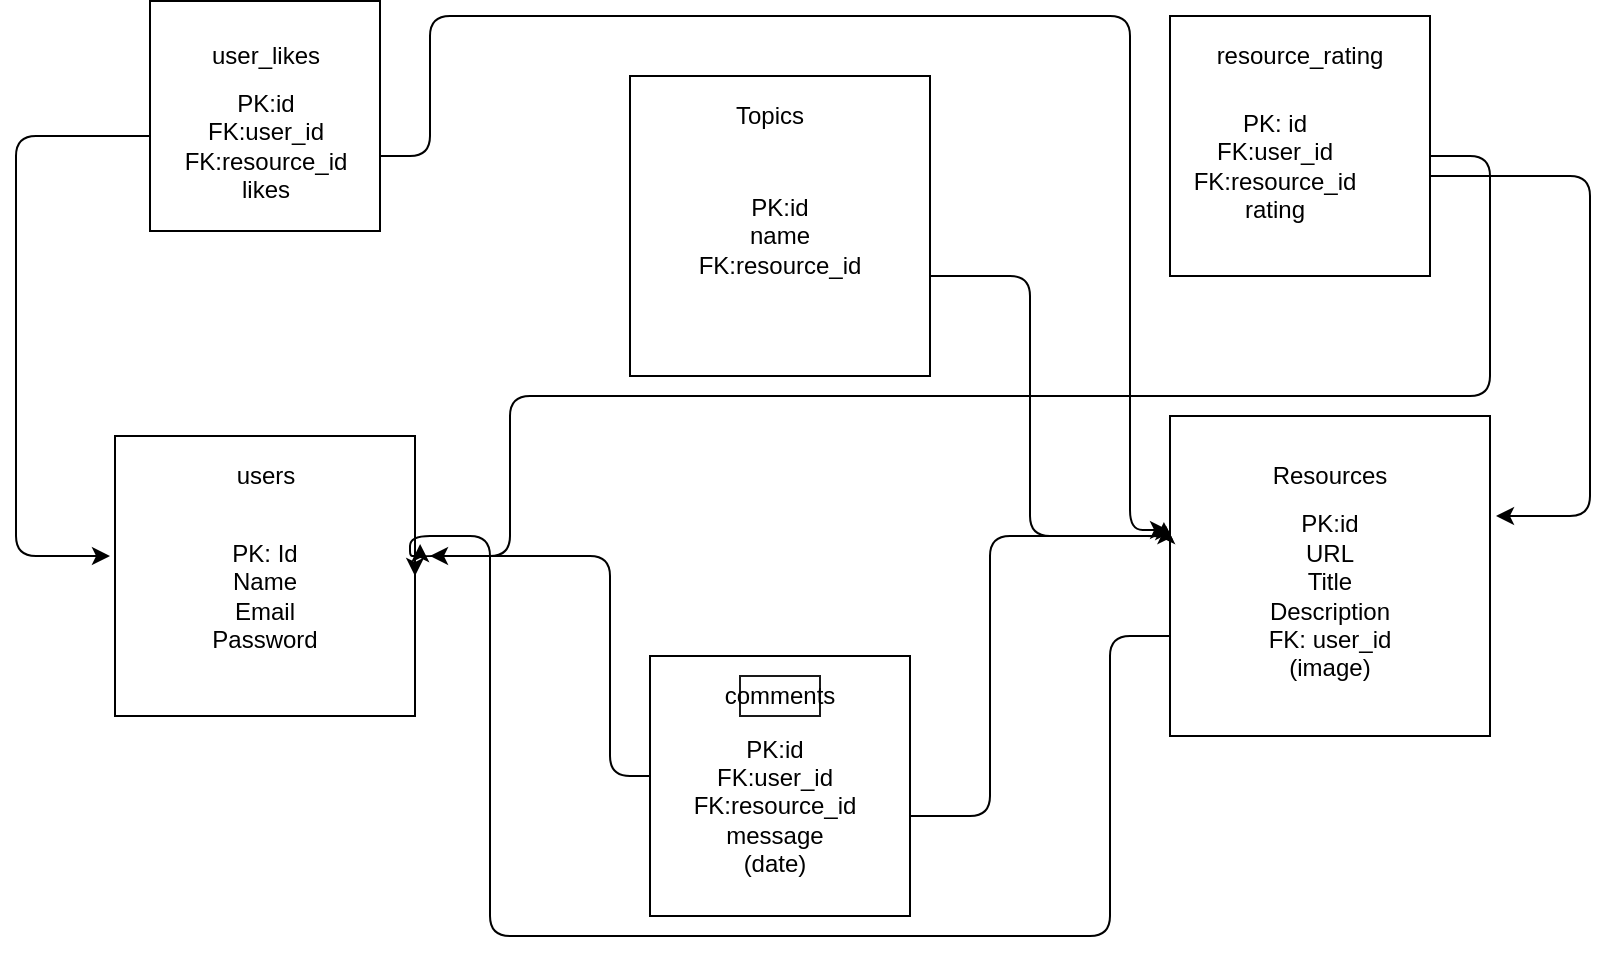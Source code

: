 <mxfile version="13.8.0" type="github" pages="7">
  <diagram id="JR1qceqh06YEiDW7x8n9" name="Page-1">
    <mxGraphModel dx="946" dy="516" grid="1" gridSize="10" guides="1" tooltips="1" connect="1" arrows="1" fold="1" page="1" pageScale="1" pageWidth="850" pageHeight="1100" math="0" shadow="0">
      <root>
        <mxCell id="0" />
        <mxCell id="1" parent="0" />
        <mxCell id="KH3zS7SDOqVateeY_0PH-1" value="" style="rounded=0;whiteSpace=wrap;html=1;" parent="1" vertex="1">
          <mxGeometry x="92.5" y="330" width="150" height="140" as="geometry" />
        </mxCell>
        <mxCell id="-YNICpo-KSGXaUj0v9SA-1" value="users" style="text;html=1;strokeColor=none;fillColor=none;align=center;verticalAlign=middle;whiteSpace=wrap;rounded=0;" parent="1" vertex="1">
          <mxGeometry x="147.5" y="340" width="40" height="20" as="geometry" />
        </mxCell>
        <mxCell id="-YNICpo-KSGXaUj0v9SA-2" value="PK: Id&lt;br&gt;Name&lt;br&gt;Email&lt;br&gt;Password" style="text;html=1;strokeColor=none;fillColor=none;align=center;verticalAlign=middle;whiteSpace=wrap;rounded=0;" parent="1" vertex="1">
          <mxGeometry x="110" y="370" width="115" height="80" as="geometry" />
        </mxCell>
        <mxCell id="-YNICpo-KSGXaUj0v9SA-3" value="" style="whiteSpace=wrap;html=1;aspect=fixed;" parent="1" vertex="1">
          <mxGeometry x="620" y="320" width="160" height="160" as="geometry" />
        </mxCell>
        <mxCell id="-YNICpo-KSGXaUj0v9SA-4" value="Resources" style="text;html=1;strokeColor=none;fillColor=none;align=center;verticalAlign=middle;whiteSpace=wrap;rounded=0;" parent="1" vertex="1">
          <mxGeometry x="680" y="340" width="40" height="20" as="geometry" />
        </mxCell>
        <mxCell id="-YNICpo-KSGXaUj0v9SA-5" value="PK:id&lt;br&gt;URL&lt;br&gt;Title&lt;br&gt;Description&lt;br&gt;FK: user_id&lt;br&gt;(image)" style="text;html=1;strokeColor=none;fillColor=none;align=center;verticalAlign=middle;whiteSpace=wrap;rounded=0;" parent="1" vertex="1">
          <mxGeometry x="640" y="370" width="120" height="80" as="geometry" />
        </mxCell>
        <mxCell id="-YNICpo-KSGXaUj0v9SA-6" value="" style="whiteSpace=wrap;html=1;aspect=fixed;" parent="1" vertex="1">
          <mxGeometry x="350" y="150" width="150" height="150" as="geometry" />
        </mxCell>
        <mxCell id="-YNICpo-KSGXaUj0v9SA-8" value="Topics" style="text;html=1;strokeColor=none;fillColor=none;align=center;verticalAlign=middle;whiteSpace=wrap;rounded=0;" parent="1" vertex="1">
          <mxGeometry x="400" y="160" width="40" height="20" as="geometry" />
        </mxCell>
        <mxCell id="-YNICpo-KSGXaUj0v9SA-9" value="PK:id&lt;br&gt;name&lt;br&gt;FK:resource_id" style="text;html=1;strokeColor=none;fillColor=none;align=center;verticalAlign=middle;whiteSpace=wrap;rounded=0;" parent="1" vertex="1">
          <mxGeometry x="360" y="190" width="130" height="80" as="geometry" />
        </mxCell>
        <mxCell id="-YNICpo-KSGXaUj0v9SA-10" value="" style="whiteSpace=wrap;html=1;aspect=fixed;" parent="1" vertex="1">
          <mxGeometry x="360" y="440" width="130" height="130" as="geometry" />
        </mxCell>
        <mxCell id="-YNICpo-KSGXaUj0v9SA-11" value="comments" style="text;html=1;strokeColor=#191919;fillColor=none;align=center;verticalAlign=middle;whiteSpace=wrap;rounded=0;" parent="1" vertex="1">
          <mxGeometry x="405" y="450" width="40" height="20" as="geometry" />
        </mxCell>
        <mxCell id="-YNICpo-KSGXaUj0v9SA-12" value="PK:id&lt;br&gt;FK:user_id&lt;br&gt;FK:resource_id&lt;br&gt;message&lt;br&gt;(date)" style="text;html=1;strokeColor=none;fillColor=none;align=center;verticalAlign=middle;whiteSpace=wrap;rounded=0;" parent="1" vertex="1">
          <mxGeometry x="365" y="480" width="115" height="70" as="geometry" />
        </mxCell>
        <mxCell id="-YNICpo-KSGXaUj0v9SA-13" value="" style="whiteSpace=wrap;html=1;aspect=fixed;" parent="1" vertex="1">
          <mxGeometry x="620" y="120" width="130" height="130" as="geometry" />
        </mxCell>
        <mxCell id="-YNICpo-KSGXaUj0v9SA-14" value="resource_rating" style="text;html=1;strokeColor=none;fillColor=none;align=center;verticalAlign=middle;whiteSpace=wrap;rounded=0;" parent="1" vertex="1">
          <mxGeometry x="665" y="130" width="40" height="20" as="geometry" />
        </mxCell>
        <mxCell id="-YNICpo-KSGXaUj0v9SA-15" value="PK: id&lt;br&gt;FK:user_id&lt;br&gt;FK:resource_id&lt;br&gt;rating" style="text;html=1;strokeColor=none;fillColor=none;align=center;verticalAlign=middle;whiteSpace=wrap;rounded=0;" parent="1" vertex="1">
          <mxGeometry x="640" y="160" width="65" height="70" as="geometry" />
        </mxCell>
        <mxCell id="-YNICpo-KSGXaUj0v9SA-16" value="" style="whiteSpace=wrap;html=1;aspect=fixed;" parent="1" vertex="1">
          <mxGeometry x="110" y="112.5" width="115" height="115" as="geometry" />
        </mxCell>
        <mxCell id="-YNICpo-KSGXaUj0v9SA-17" value="user_likes" style="text;html=1;strokeColor=none;fillColor=none;align=center;verticalAlign=middle;whiteSpace=wrap;rounded=0;" parent="1" vertex="1">
          <mxGeometry x="147.5" y="130" width="40" height="20" as="geometry" />
        </mxCell>
        <mxCell id="-YNICpo-KSGXaUj0v9SA-18" value="PK:id&lt;br&gt;FK:user_id&lt;br&gt;FK:resource_id&lt;br&gt;likes" style="text;html=1;strokeColor=none;fillColor=none;align=center;verticalAlign=middle;whiteSpace=wrap;rounded=0;" parent="1" vertex="1">
          <mxGeometry x="127.5" y="140" width="80" height="90" as="geometry" />
        </mxCell>
        <mxCell id="-YNICpo-KSGXaUj0v9SA-23" value="" style="edgeStyle=segmentEdgeStyle;endArrow=classic;html=1;" parent="1" edge="1">
          <mxGeometry width="50" height="50" relative="1" as="geometry">
            <mxPoint x="750" y="190" as="sourcePoint" />
            <mxPoint x="250" y="390" as="targetPoint" />
            <Array as="points">
              <mxPoint x="780" y="190" />
              <mxPoint x="780" y="310" />
              <mxPoint x="290" y="310" />
              <mxPoint x="290" y="390" />
            </Array>
          </mxGeometry>
        </mxCell>
        <mxCell id="-YNICpo-KSGXaUj0v9SA-24" value="" style="edgeStyle=segmentEdgeStyle;endArrow=classic;html=1;exitX=0;exitY=0.587;exitDx=0;exitDy=0;exitPerimeter=0;" parent="1" source="-YNICpo-KSGXaUj0v9SA-16" edge="1">
          <mxGeometry width="50" height="50" relative="1" as="geometry">
            <mxPoint x="92.5" y="160" as="sourcePoint" />
            <mxPoint x="90" y="390" as="targetPoint" />
            <Array as="points">
              <mxPoint x="43" y="180" />
              <mxPoint x="43" y="390" />
            </Array>
          </mxGeometry>
        </mxCell>
        <mxCell id="-YNICpo-KSGXaUj0v9SA-25" value="" style="edgeStyle=segmentEdgeStyle;endArrow=classic;html=1;entryX=-0.006;entryY=0.356;entryDx=0;entryDy=0;entryPerimeter=0;" parent="1" target="-YNICpo-KSGXaUj0v9SA-3" edge="1">
          <mxGeometry width="50" height="50" relative="1" as="geometry">
            <mxPoint x="225" y="190" as="sourcePoint" />
            <mxPoint x="600" y="380" as="targetPoint" />
            <Array as="points">
              <mxPoint x="250" y="190" />
              <mxPoint x="250" y="120" />
              <mxPoint x="600" y="120" />
              <mxPoint x="600" y="377" />
            </Array>
          </mxGeometry>
        </mxCell>
        <mxCell id="-YNICpo-KSGXaUj0v9SA-26" value="" style="edgeStyle=segmentEdgeStyle;endArrow=classic;html=1;entryX=-0.012;entryY=0.344;entryDx=0;entryDy=0;entryPerimeter=0;" parent="1" target="-YNICpo-KSGXaUj0v9SA-3" edge="1">
          <mxGeometry width="50" height="50" relative="1" as="geometry">
            <mxPoint x="500" y="250" as="sourcePoint" />
            <mxPoint x="620" y="380" as="targetPoint" />
            <Array as="points">
              <mxPoint x="550" y="250" />
              <mxPoint x="550" y="380" />
              <mxPoint x="618" y="380" />
            </Array>
          </mxGeometry>
        </mxCell>
        <mxCell id="-YNICpo-KSGXaUj0v9SA-27" value="" style="edgeStyle=segmentEdgeStyle;endArrow=classic;html=1;entryX=1.017;entryY=0.386;entryDx=0;entryDy=0;entryPerimeter=0;" parent="1" target="KH3zS7SDOqVateeY_0PH-1" edge="1">
          <mxGeometry width="50" height="50" relative="1" as="geometry">
            <mxPoint x="360" y="500" as="sourcePoint" />
            <mxPoint x="330" y="380" as="targetPoint" />
            <Array as="points">
              <mxPoint x="340" y="500" />
              <mxPoint x="340" y="390" />
              <mxPoint x="245" y="390" />
            </Array>
          </mxGeometry>
        </mxCell>
        <mxCell id="-YNICpo-KSGXaUj0v9SA-28" value="" style="edgeStyle=segmentEdgeStyle;endArrow=classic;html=1;entryX=-0.019;entryY=0.331;entryDx=0;entryDy=0;entryPerimeter=0;" parent="1" target="-YNICpo-KSGXaUj0v9SA-3" edge="1">
          <mxGeometry width="50" height="50" relative="1" as="geometry">
            <mxPoint x="490" y="520" as="sourcePoint" />
            <mxPoint x="540" y="370" as="targetPoint" />
            <Array as="points">
              <mxPoint x="530" y="520" />
              <mxPoint x="530" y="380" />
              <mxPoint x="617" y="380" />
            </Array>
          </mxGeometry>
        </mxCell>
        <mxCell id="-YNICpo-KSGXaUj0v9SA-29" value="" style="edgeStyle=segmentEdgeStyle;endArrow=classic;html=1;" parent="1" edge="1">
          <mxGeometry width="50" height="50" relative="1" as="geometry">
            <mxPoint x="750" y="200" as="sourcePoint" />
            <mxPoint x="783" y="370" as="targetPoint" />
            <Array as="points">
              <mxPoint x="830" y="200" />
              <mxPoint x="830" y="370" />
              <mxPoint x="783" y="370" />
            </Array>
          </mxGeometry>
        </mxCell>
        <mxCell id="-YNICpo-KSGXaUj0v9SA-30" value="" style="edgeStyle=segmentEdgeStyle;endArrow=classic;html=1;entryX=1;entryY=0.5;entryDx=0;entryDy=0;" parent="1" target="KH3zS7SDOqVateeY_0PH-1" edge="1">
          <mxGeometry width="50" height="50" relative="1" as="geometry">
            <mxPoint x="620" y="430" as="sourcePoint" />
            <mxPoint x="260" y="400" as="targetPoint" />
            <Array as="points">
              <mxPoint x="590" y="430" />
              <mxPoint x="590" y="580" />
              <mxPoint x="280" y="580" />
              <mxPoint x="280" y="380" />
              <mxPoint x="240" y="380" />
              <mxPoint x="240" y="390" />
              <mxPoint x="243" y="390" />
            </Array>
          </mxGeometry>
        </mxCell>
      </root>
    </mxGraphModel>
  </diagram>
  <diagram id="hBVJDFOY-qeQgtQ1QGNv" name="Page-2">
    <mxGraphModel grid="1" gridSize="10" guides="1" tooltips="1" connect="1" arrows="1" page="1" fold="1" pageScale="1" pageWidth="850" pageHeight="1100" math="0" shadow="0">
      <root>
        <mxCell id="C9SJj1jM08Fx_q-m3rtg-0" />
        <mxCell id="C9SJj1jM08Fx_q-m3rtg-1" parent="C9SJj1jM08Fx_q-m3rtg-0" />
        <mxCell id="1gMVEMydQPns6ABGn1zo-82" value="" style="edgeStyle=entityRelationEdgeStyle;fontSize=12;html=1;endArrow=ERmany;strokeColor=#000000;exitX=1;exitY=0.5;exitDx=0;exitDy=0;" parent="C9SJj1jM08Fx_q-m3rtg-1" source="1gMVEMydQPns6ABGn1zo-1" target="1gMVEMydQPns6ABGn1zo-28" edge="1">
          <mxGeometry width="100" height="100" relative="1" as="geometry">
            <mxPoint x="540" y="90" as="sourcePoint" />
            <mxPoint x="600" y="140" as="targetPoint" />
          </mxGeometry>
        </mxCell>
        <mxCell id="1gMVEMydQPns6ABGn1zo-86" value="" style="edgeStyle=entityRelationEdgeStyle;fontSize=12;html=1;endArrow=ERmany;strokeColor=#000000;exitX=1;exitY=0.5;exitDx=0;exitDy=0;entryX=0;entryY=0.5;entryDx=0;entryDy=0;" parent="C9SJj1jM08Fx_q-m3rtg-1" source="1gMVEMydQPns6ABGn1zo-1" target="1gMVEMydQPns6ABGn1zo-60" edge="1">
          <mxGeometry width="100" height="100" relative="1" as="geometry">
            <mxPoint x="600" y="390" as="sourcePoint" />
            <mxPoint x="700" y="290" as="targetPoint" />
          </mxGeometry>
        </mxCell>
        <mxCell id="i3zP8iTdsj1_elg7-Tq8-1" value="" style="edgeStyle=entityRelationEdgeStyle;fontSize=12;html=1;endArrow=ERmany;exitX=1;exitY=0.5;exitDx=0;exitDy=0;entryX=0;entryY=0.5;entryDx=0;entryDy=0;" edge="1" parent="C9SJj1jM08Fx_q-m3rtg-1" source="1gMVEMydQPns6ABGn1zo-38" target="1gMVEMydQPns6ABGn1zo-15">
          <mxGeometry width="100" height="100" relative="1" as="geometry">
            <mxPoint x="640" y="340" as="sourcePoint" />
            <mxPoint x="740" y="240" as="targetPoint" />
          </mxGeometry>
        </mxCell>
        <mxCell id="i3zP8iTdsj1_elg7-Tq8-2" value="" style="fontSize=12;html=1;endArrow=ERmany;exitX=1;exitY=0.5;exitDx=0;exitDy=0;entryX=0;entryY=0.5;entryDx=0;entryDy=0;edgeStyle=orthogonalEdgeStyle;curved=1;" edge="1" parent="C9SJj1jM08Fx_q-m3rtg-1" source="H2zAmh8nSwVJQy6dIh7B-1" target="1gMVEMydQPns6ABGn1zo-18">
          <mxGeometry width="100" height="100" relative="1" as="geometry">
            <mxPoint x="640" y="340" as="sourcePoint" />
            <mxPoint x="590" y="210" as="targetPoint" />
          </mxGeometry>
        </mxCell>
        <mxCell id="i3zP8iTdsj1_elg7-Tq8-3" value="" style="edgeStyle=orthogonalEdgeStyle;fontSize=12;html=1;endArrow=ERmany;exitX=1;exitY=0.5;exitDx=0;exitDy=0;entryX=0;entryY=0.5;entryDx=0;entryDy=0;" edge="1" parent="C9SJj1jM08Fx_q-m3rtg-1" source="1gMVEMydQPns6ABGn1zo-1" target="1gMVEMydQPns6ABGn1zo-74">
          <mxGeometry width="100" height="100" relative="1" as="geometry">
            <mxPoint x="640" y="340" as="sourcePoint" />
            <mxPoint x="740" y="240" as="targetPoint" />
            <Array as="points">
              <mxPoint x="530" y="215" />
              <mxPoint x="530" y="535" />
            </Array>
          </mxGeometry>
        </mxCell>
        <mxCell id="H2zAmh8nSwVJQy6dIh7B-0" value="users" style="shape=table;startSize=30;container=1;collapsible=1;childLayout=tableLayout;fixedRows=1;rowLines=0;fontStyle=1;align=center;resizeLast=1;" parent="C9SJj1jM08Fx_q-m3rtg-1" vertex="1">
          <mxGeometry x="40" y="75" width="180" height="150" as="geometry" />
        </mxCell>
        <mxCell id="H2zAmh8nSwVJQy6dIh7B-1" value="" style="shape=partialRectangle;collapsible=0;dropTarget=0;pointerEvents=0;fillColor=none;top=0;left=0;bottom=1;right=0;points=[[0,0.5],[1,0.5]];portConstraint=eastwest;" parent="H2zAmh8nSwVJQy6dIh7B-0" vertex="1">
          <mxGeometry y="30" width="180" height="20" as="geometry" />
        </mxCell>
        <mxCell id="H2zAmh8nSwVJQy6dIh7B-2" value="PK" style="shape=partialRectangle;connectable=0;fillColor=none;top=0;left=0;bottom=0;right=0;fontStyle=1;overflow=hidden;" parent="H2zAmh8nSwVJQy6dIh7B-1" vertex="1">
          <mxGeometry width="30" height="20" as="geometry" />
        </mxCell>
        <mxCell id="H2zAmh8nSwVJQy6dIh7B-3" value="id" style="shape=partialRectangle;connectable=0;fillColor=none;top=0;left=0;bottom=0;right=0;align=left;spacingLeft=6;fontStyle=5;overflow=hidden;" parent="H2zAmh8nSwVJQy6dIh7B-1" vertex="1">
          <mxGeometry x="30" width="150" height="20" as="geometry" />
        </mxCell>
        <mxCell id="H2zAmh8nSwVJQy6dIh7B-4" value="" style="shape=partialRectangle;collapsible=0;dropTarget=0;pointerEvents=0;fillColor=none;top=0;left=0;bottom=0;right=0;points=[[0,0.5],[1,0.5]];portConstraint=eastwest;" parent="H2zAmh8nSwVJQy6dIh7B-0" vertex="1">
          <mxGeometry y="50" width="180" height="30" as="geometry" />
        </mxCell>
        <mxCell id="H2zAmh8nSwVJQy6dIh7B-5" value="" style="shape=partialRectangle;connectable=0;fillColor=none;top=0;left=0;bottom=0;right=0;editable=1;overflow=hidden;" parent="H2zAmh8nSwVJQy6dIh7B-4" vertex="1">
          <mxGeometry width="30" height="30" as="geometry" />
        </mxCell>
        <mxCell id="H2zAmh8nSwVJQy6dIh7B-6" value="name" style="shape=partialRectangle;connectable=0;fillColor=none;top=0;left=0;bottom=0;right=0;align=left;spacingLeft=6;overflow=hidden;" parent="H2zAmh8nSwVJQy6dIh7B-4" vertex="1">
          <mxGeometry x="30" width="150" height="30" as="geometry" />
        </mxCell>
        <mxCell id="H2zAmh8nSwVJQy6dIh7B-7" value="" style="shape=partialRectangle;collapsible=0;dropTarget=0;pointerEvents=0;fillColor=none;top=0;left=0;bottom=0;right=0;points=[[0,0.5],[1,0.5]];portConstraint=eastwest;" parent="H2zAmh8nSwVJQy6dIh7B-0" vertex="1">
          <mxGeometry y="80" width="180" height="30" as="geometry" />
        </mxCell>
        <mxCell id="H2zAmh8nSwVJQy6dIh7B-8" value="" style="shape=partialRectangle;connectable=0;fillColor=none;top=0;left=0;bottom=0;right=0;editable=1;overflow=hidden;" parent="H2zAmh8nSwVJQy6dIh7B-7" vertex="1">
          <mxGeometry width="30" height="30" as="geometry" />
        </mxCell>
        <mxCell id="H2zAmh8nSwVJQy6dIh7B-9" value="email" style="shape=partialRectangle;connectable=0;fillColor=none;top=0;left=0;bottom=0;right=0;align=left;spacingLeft=6;overflow=hidden;" parent="H2zAmh8nSwVJQy6dIh7B-7" vertex="1">
          <mxGeometry x="30" width="150" height="30" as="geometry" />
        </mxCell>
        <mxCell id="H2zAmh8nSwVJQy6dIh7B-10" value="" style="shape=partialRectangle;collapsible=0;dropTarget=0;pointerEvents=0;fillColor=none;top=0;left=0;bottom=0;right=0;points=[[0,0.5],[1,0.5]];portConstraint=eastwest;" parent="H2zAmh8nSwVJQy6dIh7B-0" vertex="1">
          <mxGeometry y="110" width="180" height="30" as="geometry" />
        </mxCell>
        <mxCell id="H2zAmh8nSwVJQy6dIh7B-11" value="" style="shape=partialRectangle;connectable=0;fillColor=none;top=0;left=0;bottom=0;right=0;editable=1;overflow=hidden;" parent="H2zAmh8nSwVJQy6dIh7B-10" vertex="1">
          <mxGeometry width="30" height="30" as="geometry" />
        </mxCell>
        <mxCell id="H2zAmh8nSwVJQy6dIh7B-12" value="password" style="shape=partialRectangle;connectable=0;fillColor=none;top=0;left=0;bottom=0;right=0;align=left;spacingLeft=6;overflow=hidden;" parent="H2zAmh8nSwVJQy6dIh7B-10" vertex="1">
          <mxGeometry x="30" width="150" height="30" as="geometry" />
        </mxCell>
        <mxCell id="1gMVEMydQPns6ABGn1zo-37" value="categories" style="shape=table;startSize=30;container=1;collapsible=1;childLayout=tableLayout;fixedRows=1;rowLines=0;fontStyle=1;align=center;resizeLast=1;" parent="C9SJj1jM08Fx_q-m3rtg-1" vertex="1">
          <mxGeometry x="40" y="290" width="180" height="160" as="geometry" />
        </mxCell>
        <mxCell id="1gMVEMydQPns6ABGn1zo-38" value="" style="shape=partialRectangle;collapsible=0;dropTarget=0;pointerEvents=0;fillColor=none;top=0;left=0;bottom=1;right=0;points=[[0,0.5],[1,0.5]];portConstraint=eastwest;" parent="1gMVEMydQPns6ABGn1zo-37" vertex="1">
          <mxGeometry y="30" width="180" height="30" as="geometry" />
        </mxCell>
        <mxCell id="1gMVEMydQPns6ABGn1zo-39" value="PK" style="shape=partialRectangle;connectable=0;fillColor=none;top=0;left=0;bottom=0;right=0;fontStyle=1;overflow=hidden;" parent="1gMVEMydQPns6ABGn1zo-38" vertex="1">
          <mxGeometry width="30" height="30" as="geometry" />
        </mxCell>
        <mxCell id="1gMVEMydQPns6ABGn1zo-40" value="id" style="shape=partialRectangle;connectable=0;fillColor=none;top=0;left=0;bottom=0;right=0;align=left;spacingLeft=6;fontStyle=5;overflow=hidden;" parent="1gMVEMydQPns6ABGn1zo-38" vertex="1">
          <mxGeometry x="30" width="150" height="30" as="geometry" />
        </mxCell>
        <mxCell id="1gMVEMydQPns6ABGn1zo-41" value="" style="shape=partialRectangle;collapsible=0;dropTarget=0;pointerEvents=0;fillColor=none;top=0;left=0;bottom=0;right=0;points=[[0,0.5],[1,0.5]];portConstraint=eastwest;" parent="1gMVEMydQPns6ABGn1zo-37" vertex="1">
          <mxGeometry y="60" width="180" height="30" as="geometry" />
        </mxCell>
        <mxCell id="1gMVEMydQPns6ABGn1zo-42" value="" style="shape=partialRectangle;connectable=0;fillColor=none;top=0;left=0;bottom=0;right=0;editable=1;overflow=hidden;" parent="1gMVEMydQPns6ABGn1zo-41" vertex="1">
          <mxGeometry width="30" height="30" as="geometry" />
        </mxCell>
        <mxCell id="1gMVEMydQPns6ABGn1zo-43" value="name" style="shape=partialRectangle;connectable=0;fillColor=none;top=0;left=0;bottom=0;right=0;align=left;spacingLeft=6;overflow=hidden;" parent="1gMVEMydQPns6ABGn1zo-41" vertex="1">
          <mxGeometry x="30" width="150" height="30" as="geometry" />
        </mxCell>
        <mxCell id="1gMVEMydQPns6ABGn1zo-44" value="" style="shape=partialRectangle;collapsible=0;dropTarget=0;pointerEvents=0;fillColor=none;top=0;left=0;bottom=0;right=0;points=[[0,0.5],[1,0.5]];portConstraint=eastwest;" parent="1gMVEMydQPns6ABGn1zo-37" vertex="1">
          <mxGeometry y="90" width="180" height="30" as="geometry" />
        </mxCell>
        <mxCell id="1gMVEMydQPns6ABGn1zo-45" value="" style="shape=partialRectangle;connectable=0;fillColor=none;top=0;left=0;bottom=0;right=0;editable=1;overflow=hidden;" parent="1gMVEMydQPns6ABGn1zo-44" vertex="1">
          <mxGeometry width="30" height="30" as="geometry" />
        </mxCell>
        <mxCell id="1gMVEMydQPns6ABGn1zo-46" value="(identifier)" style="shape=partialRectangle;connectable=0;fillColor=none;top=0;left=0;bottom=0;right=0;align=left;spacingLeft=6;overflow=hidden;" parent="1gMVEMydQPns6ABGn1zo-44" vertex="1">
          <mxGeometry x="30" width="150" height="30" as="geometry" />
        </mxCell>
        <mxCell id="1gMVEMydQPns6ABGn1zo-47" value="" style="shape=partialRectangle;collapsible=0;dropTarget=0;pointerEvents=0;fillColor=none;top=0;left=0;bottom=0;right=0;points=[[0,0.5],[1,0.5]];portConstraint=eastwest;" parent="1gMVEMydQPns6ABGn1zo-37" vertex="1">
          <mxGeometry y="120" width="180" height="30" as="geometry" />
        </mxCell>
        <mxCell id="1gMVEMydQPns6ABGn1zo-48" value="" style="shape=partialRectangle;connectable=0;fillColor=none;top=0;left=0;bottom=0;right=0;editable=1;overflow=hidden;" parent="1gMVEMydQPns6ABGn1zo-47" vertex="1">
          <mxGeometry width="30" height="30" as="geometry" />
        </mxCell>
        <mxCell id="1gMVEMydQPns6ABGn1zo-49" value="" style="shape=partialRectangle;connectable=0;fillColor=none;top=0;left=0;bottom=0;right=0;align=left;spacingLeft=6;overflow=hidden;" parent="1gMVEMydQPns6ABGn1zo-47" vertex="1">
          <mxGeometry x="30" width="150" height="30" as="geometry" />
        </mxCell>
        <mxCell id="1gMVEMydQPns6ABGn1zo-21" value="comments" style="shape=table;startSize=30;container=1;collapsible=1;childLayout=tableLayout;fixedRows=1;rowLines=0;fontStyle=1;align=center;resizeLast=1;" parent="C9SJj1jM08Fx_q-m3rtg-1" vertex="1">
          <mxGeometry x="620" y="40" width="180" height="180" as="geometry" />
        </mxCell>
        <mxCell id="1gMVEMydQPns6ABGn1zo-22" value="" style="shape=partialRectangle;collapsible=0;dropTarget=0;pointerEvents=0;fillColor=none;top=0;left=0;bottom=1;right=0;points=[[0,0.5],[1,0.5]];portConstraint=eastwest;" parent="1gMVEMydQPns6ABGn1zo-21" vertex="1">
          <mxGeometry y="30" width="180" height="30" as="geometry" />
        </mxCell>
        <mxCell id="1gMVEMydQPns6ABGn1zo-23" value="PK" style="shape=partialRectangle;connectable=0;fillColor=none;top=0;left=0;bottom=0;right=0;fontStyle=1;overflow=hidden;" parent="1gMVEMydQPns6ABGn1zo-22" vertex="1">
          <mxGeometry width="30" height="30" as="geometry" />
        </mxCell>
        <mxCell id="1gMVEMydQPns6ABGn1zo-24" value="id" style="shape=partialRectangle;connectable=0;fillColor=none;top=0;left=0;bottom=0;right=0;align=left;spacingLeft=6;fontStyle=5;overflow=hidden;" parent="1gMVEMydQPns6ABGn1zo-22" vertex="1">
          <mxGeometry x="30" width="150" height="30" as="geometry" />
        </mxCell>
        <mxCell id="1gMVEMydQPns6ABGn1zo-28" value="" style="shape=partialRectangle;collapsible=0;dropTarget=0;pointerEvents=0;fillColor=none;top=0;left=0;bottom=0;right=0;points=[[0,0.5],[1,0.5]];portConstraint=eastwest;" parent="1gMVEMydQPns6ABGn1zo-21" vertex="1">
          <mxGeometry y="60" width="180" height="30" as="geometry" />
        </mxCell>
        <mxCell id="1gMVEMydQPns6ABGn1zo-29" value="FK" style="shape=partialRectangle;connectable=0;fillColor=none;top=0;left=0;bottom=0;right=0;editable=1;overflow=hidden;" parent="1gMVEMydQPns6ABGn1zo-28" vertex="1">
          <mxGeometry width="30" height="30" as="geometry" />
        </mxCell>
        <mxCell id="1gMVEMydQPns6ABGn1zo-30" value="resource_id" style="shape=partialRectangle;connectable=0;fillColor=none;top=0;left=0;bottom=0;right=0;align=left;spacingLeft=6;overflow=hidden;" parent="1gMVEMydQPns6ABGn1zo-28" vertex="1">
          <mxGeometry x="30" width="150" height="30" as="geometry" />
        </mxCell>
        <mxCell id="1gMVEMydQPns6ABGn1zo-31" value="" style="shape=partialRectangle;collapsible=0;dropTarget=0;pointerEvents=0;fillColor=none;top=0;left=0;bottom=0;right=0;points=[[0,0.5],[1,0.5]];portConstraint=eastwest;" parent="1gMVEMydQPns6ABGn1zo-21" vertex="1">
          <mxGeometry y="90" width="180" height="30" as="geometry" />
        </mxCell>
        <mxCell id="1gMVEMydQPns6ABGn1zo-32" value="" style="shape=partialRectangle;connectable=0;fillColor=none;top=0;left=0;bottom=0;right=0;editable=1;overflow=hidden;" parent="1gMVEMydQPns6ABGn1zo-31" vertex="1">
          <mxGeometry width="30" height="30" as="geometry" />
        </mxCell>
        <mxCell id="1gMVEMydQPns6ABGn1zo-33" value="message" style="shape=partialRectangle;connectable=0;fillColor=none;top=0;left=0;bottom=0;right=0;align=left;spacingLeft=6;overflow=hidden;" parent="1gMVEMydQPns6ABGn1zo-31" vertex="1">
          <mxGeometry x="30" width="150" height="30" as="geometry" />
        </mxCell>
        <mxCell id="1gMVEMydQPns6ABGn1zo-34" style="shape=partialRectangle;collapsible=0;dropTarget=0;pointerEvents=0;fillColor=none;top=0;left=0;bottom=0;right=0;points=[[0,0.5],[1,0.5]];portConstraint=eastwest;" parent="1gMVEMydQPns6ABGn1zo-21" vertex="1">
          <mxGeometry y="120" width="180" height="30" as="geometry" />
        </mxCell>
        <mxCell id="1gMVEMydQPns6ABGn1zo-35" style="shape=partialRectangle;connectable=0;fillColor=none;top=0;left=0;bottom=0;right=0;editable=1;overflow=hidden;" parent="1gMVEMydQPns6ABGn1zo-34" vertex="1">
          <mxGeometry width="30" height="30" as="geometry" />
        </mxCell>
        <mxCell id="1gMVEMydQPns6ABGn1zo-36" value="(date)" style="shape=partialRectangle;connectable=0;fillColor=none;top=0;left=0;bottom=0;right=0;align=left;spacingLeft=6;overflow=hidden;" parent="1gMVEMydQPns6ABGn1zo-34" vertex="1">
          <mxGeometry x="30" width="150" height="30" as="geometry" />
        </mxCell>
        <mxCell id="1gMVEMydQPns6ABGn1zo-25" value="" style="shape=partialRectangle;collapsible=0;dropTarget=0;pointerEvents=0;fillColor=none;top=0;left=0;bottom=0;right=0;points=[[0,0.5],[1,0.5]];portConstraint=eastwest;" parent="1gMVEMydQPns6ABGn1zo-21" vertex="1">
          <mxGeometry y="150" width="180" height="30" as="geometry" />
        </mxCell>
        <mxCell id="1gMVEMydQPns6ABGn1zo-26" value="" style="shape=partialRectangle;connectable=0;fillColor=none;top=0;left=0;bottom=0;right=0;editable=1;overflow=hidden;" parent="1gMVEMydQPns6ABGn1zo-25" vertex="1">
          <mxGeometry width="30" height="30" as="geometry" />
        </mxCell>
        <mxCell id="1gMVEMydQPns6ABGn1zo-27" value="" style="shape=partialRectangle;connectable=0;fillColor=none;top=0;left=0;bottom=0;right=0;align=left;spacingLeft=6;overflow=hidden;" parent="1gMVEMydQPns6ABGn1zo-25" vertex="1">
          <mxGeometry x="30" width="150" height="30" as="geometry" />
        </mxCell>
        <mxCell id="1gMVEMydQPns6ABGn1zo-67" value="user_likes" style="shape=table;startSize=30;container=1;collapsible=1;childLayout=tableLayout;fixedRows=1;rowLines=0;fontStyle=1;align=center;resizeLast=1;" parent="C9SJj1jM08Fx_q-m3rtg-1" vertex="1">
          <mxGeometry x="620" y="440" width="180" height="150" as="geometry" />
        </mxCell>
        <mxCell id="1gMVEMydQPns6ABGn1zo-68" value="" style="shape=partialRectangle;collapsible=0;dropTarget=0;pointerEvents=0;fillColor=none;top=0;left=0;bottom=1;right=0;points=[[0,0.5],[1,0.5]];portConstraint=eastwest;" parent="1gMVEMydQPns6ABGn1zo-67" vertex="1">
          <mxGeometry y="30" width="180" height="30" as="geometry" />
        </mxCell>
        <mxCell id="1gMVEMydQPns6ABGn1zo-69" value="PK" style="shape=partialRectangle;connectable=0;fillColor=none;top=0;left=0;bottom=0;right=0;fontStyle=1;overflow=hidden;" parent="1gMVEMydQPns6ABGn1zo-68" vertex="1">
          <mxGeometry width="30" height="30" as="geometry" />
        </mxCell>
        <mxCell id="1gMVEMydQPns6ABGn1zo-70" value="id" style="shape=partialRectangle;connectable=0;fillColor=none;top=0;left=0;bottom=0;right=0;align=left;spacingLeft=6;fontStyle=5;overflow=hidden;" parent="1gMVEMydQPns6ABGn1zo-68" vertex="1">
          <mxGeometry x="30" width="150" height="30" as="geometry" />
        </mxCell>
        <mxCell id="1gMVEMydQPns6ABGn1zo-71" value="" style="shape=partialRectangle;collapsible=0;dropTarget=0;pointerEvents=0;fillColor=none;top=0;left=0;bottom=0;right=0;points=[[0,0.5],[1,0.5]];portConstraint=eastwest;" parent="1gMVEMydQPns6ABGn1zo-67" vertex="1">
          <mxGeometry y="60" width="180" height="20" as="geometry" />
        </mxCell>
        <mxCell id="1gMVEMydQPns6ABGn1zo-72" value="" style="shape=partialRectangle;connectable=0;fillColor=none;top=0;left=0;bottom=0;right=0;editable=1;overflow=hidden;" parent="1gMVEMydQPns6ABGn1zo-71" vertex="1">
          <mxGeometry width="30" height="20" as="geometry" />
        </mxCell>
        <mxCell id="1gMVEMydQPns6ABGn1zo-73" value="" style="shape=partialRectangle;connectable=0;fillColor=none;top=0;left=0;bottom=0;right=0;align=left;spacingLeft=6;overflow=hidden;" parent="1gMVEMydQPns6ABGn1zo-71" vertex="1">
          <mxGeometry x="30" width="150" height="20" as="geometry" />
        </mxCell>
        <mxCell id="1gMVEMydQPns6ABGn1zo-74" value="" style="shape=partialRectangle;collapsible=0;dropTarget=0;pointerEvents=0;fillColor=none;top=0;left=0;bottom=0;right=0;points=[[0,0.5],[1,0.5]];portConstraint=eastwest;" parent="1gMVEMydQPns6ABGn1zo-67" vertex="1">
          <mxGeometry y="80" width="180" height="30" as="geometry" />
        </mxCell>
        <mxCell id="1gMVEMydQPns6ABGn1zo-75" value="FK" style="shape=partialRectangle;connectable=0;fillColor=none;top=0;left=0;bottom=0;right=0;editable=1;overflow=hidden;" parent="1gMVEMydQPns6ABGn1zo-74" vertex="1">
          <mxGeometry width="30" height="30" as="geometry" />
        </mxCell>
        <mxCell id="1gMVEMydQPns6ABGn1zo-76" value="resource_id" style="shape=partialRectangle;connectable=0;fillColor=none;top=0;left=0;bottom=0;right=0;align=left;spacingLeft=6;overflow=hidden;" parent="1gMVEMydQPns6ABGn1zo-74" vertex="1">
          <mxGeometry x="30" width="150" height="30" as="geometry" />
        </mxCell>
        <mxCell id="1gMVEMydQPns6ABGn1zo-77" value="" style="shape=partialRectangle;collapsible=0;dropTarget=0;pointerEvents=0;fillColor=none;top=0;left=0;bottom=0;right=0;points=[[0,0.5],[1,0.5]];portConstraint=eastwest;" parent="1gMVEMydQPns6ABGn1zo-67" vertex="1">
          <mxGeometry y="110" width="180" height="30" as="geometry" />
        </mxCell>
        <mxCell id="1gMVEMydQPns6ABGn1zo-78" value="" style="shape=partialRectangle;connectable=0;fillColor=none;top=0;left=0;bottom=0;right=0;editable=1;overflow=hidden;" parent="1gMVEMydQPns6ABGn1zo-77" vertex="1">
          <mxGeometry width="30" height="30" as="geometry" />
        </mxCell>
        <mxCell id="1gMVEMydQPns6ABGn1zo-79" value="" style="shape=partialRectangle;connectable=0;fillColor=none;top=0;left=0;bottom=0;right=0;align=left;spacingLeft=6;overflow=hidden;" parent="1gMVEMydQPns6ABGn1zo-77" vertex="1">
          <mxGeometry x="30" width="150" height="30" as="geometry" />
        </mxCell>
        <mxCell id="1gMVEMydQPns6ABGn1zo-50" value="resource_ratings" style="shape=table;startSize=30;container=1;collapsible=1;childLayout=tableLayout;fixedRows=1;rowLines=0;fontStyle=1;align=center;resizeLast=1;" parent="C9SJj1jM08Fx_q-m3rtg-1" vertex="1">
          <mxGeometry x="620" y="250" width="180" height="150" as="geometry" />
        </mxCell>
        <mxCell id="1gMVEMydQPns6ABGn1zo-51" value="" style="shape=partialRectangle;collapsible=0;dropTarget=0;pointerEvents=0;fillColor=none;top=0;left=0;bottom=1;right=0;points=[[0,0.5],[1,0.5]];portConstraint=eastwest;" parent="1gMVEMydQPns6ABGn1zo-50" vertex="1">
          <mxGeometry y="30" width="180" height="30" as="geometry" />
        </mxCell>
        <mxCell id="1gMVEMydQPns6ABGn1zo-52" value="PK" style="shape=partialRectangle;connectable=0;fillColor=none;top=0;left=0;bottom=0;right=0;fontStyle=1;overflow=hidden;" parent="1gMVEMydQPns6ABGn1zo-51" vertex="1">
          <mxGeometry width="30" height="30" as="geometry" />
        </mxCell>
        <mxCell id="1gMVEMydQPns6ABGn1zo-53" value="id" style="shape=partialRectangle;connectable=0;fillColor=none;top=0;left=0;bottom=0;right=0;align=left;spacingLeft=6;fontStyle=5;overflow=hidden;" parent="1gMVEMydQPns6ABGn1zo-51" vertex="1">
          <mxGeometry x="30" width="150" height="30" as="geometry" />
        </mxCell>
        <mxCell id="1gMVEMydQPns6ABGn1zo-54" value="" style="shape=partialRectangle;collapsible=0;dropTarget=0;pointerEvents=0;fillColor=none;top=0;left=0;bottom=0;right=0;points=[[0,0.5],[1,0.5]];portConstraint=eastwest;" parent="1gMVEMydQPns6ABGn1zo-50" vertex="1">
          <mxGeometry y="60" width="180" height="30" as="geometry" />
        </mxCell>
        <mxCell id="1gMVEMydQPns6ABGn1zo-55" value="" style="shape=partialRectangle;connectable=0;fillColor=none;top=0;left=0;bottom=0;right=0;editable=1;overflow=hidden;" parent="1gMVEMydQPns6ABGn1zo-54" vertex="1">
          <mxGeometry width="30" height="30" as="geometry" />
        </mxCell>
        <mxCell id="1gMVEMydQPns6ABGn1zo-56" value="rating" style="shape=partialRectangle;connectable=0;fillColor=none;top=0;left=0;bottom=0;right=0;align=left;spacingLeft=6;overflow=hidden;" parent="1gMVEMydQPns6ABGn1zo-54" vertex="1">
          <mxGeometry x="30" width="150" height="30" as="geometry" />
        </mxCell>
        <mxCell id="1gMVEMydQPns6ABGn1zo-60" value="" style="shape=partialRectangle;collapsible=0;dropTarget=0;pointerEvents=0;fillColor=none;top=0;left=0;bottom=0;right=0;points=[[0,0.5],[1,0.5]];portConstraint=eastwest;" parent="1gMVEMydQPns6ABGn1zo-50" vertex="1">
          <mxGeometry y="90" width="180" height="30" as="geometry" />
        </mxCell>
        <mxCell id="1gMVEMydQPns6ABGn1zo-61" value="FK" style="shape=partialRectangle;connectable=0;fillColor=none;top=0;left=0;bottom=0;right=0;editable=1;overflow=hidden;" parent="1gMVEMydQPns6ABGn1zo-60" vertex="1">
          <mxGeometry width="30" height="30" as="geometry" />
        </mxCell>
        <mxCell id="1gMVEMydQPns6ABGn1zo-62" value="resource_id" style="shape=partialRectangle;connectable=0;fillColor=none;top=0;left=0;bottom=0;right=0;align=left;spacingLeft=6;overflow=hidden;" parent="1gMVEMydQPns6ABGn1zo-60" vertex="1">
          <mxGeometry x="30" width="150" height="30" as="geometry" />
        </mxCell>
        <mxCell id="1gMVEMydQPns6ABGn1zo-57" value="" style="shape=partialRectangle;collapsible=0;dropTarget=0;pointerEvents=0;fillColor=none;top=0;left=0;bottom=0;right=0;points=[[0,0.5],[1,0.5]];portConstraint=eastwest;" parent="1gMVEMydQPns6ABGn1zo-50" vertex="1">
          <mxGeometry y="120" width="180" height="30" as="geometry" />
        </mxCell>
        <mxCell id="1gMVEMydQPns6ABGn1zo-58" value="" style="shape=partialRectangle;connectable=0;fillColor=none;top=0;left=0;bottom=0;right=0;editable=1;overflow=hidden;" parent="1gMVEMydQPns6ABGn1zo-57" vertex="1">
          <mxGeometry width="30" height="30" as="geometry" />
        </mxCell>
        <mxCell id="1gMVEMydQPns6ABGn1zo-59" value="" style="shape=partialRectangle;connectable=0;fillColor=none;top=0;left=0;bottom=0;right=0;align=left;spacingLeft=6;overflow=hidden;" parent="1gMVEMydQPns6ABGn1zo-57" vertex="1">
          <mxGeometry x="30" width="150" height="30" as="geometry" />
        </mxCell>
        <mxCell id="OlzpXCd-lUBe5518Ptx_-0" style="edgeStyle=orthogonalEdgeStyle;curved=1;rounded=0;orthogonalLoop=1;jettySize=auto;html=1;exitX=1;exitY=0.5;exitDx=0;exitDy=0;" edge="1" parent="1gMVEMydQPns6ABGn1zo-50" source="1gMVEMydQPns6ABGn1zo-60" target="1gMVEMydQPns6ABGn1zo-60">
          <mxGeometry relative="1" as="geometry" />
        </mxCell>
        <mxCell id="1gMVEMydQPns6ABGn1zo-0" value="resources" style="shape=table;startSize=30;container=1;collapsible=1;childLayout=tableLayout;fixedRows=1;rowLines=0;fontStyle=1;align=center;resizeLast=1;" parent="C9SJj1jM08Fx_q-m3rtg-1" vertex="1">
          <mxGeometry x="320" y="170" width="180" height="240" as="geometry">
            <mxRectangle x="580" y="70" width="90" height="30" as="alternateBounds" />
          </mxGeometry>
        </mxCell>
        <mxCell id="1gMVEMydQPns6ABGn1zo-1" value="" style="shape=partialRectangle;collapsible=0;dropTarget=0;pointerEvents=0;fillColor=none;top=0;left=0;bottom=1;right=0;points=[[0,0.5],[1,0.5]];portConstraint=eastwest;" parent="1gMVEMydQPns6ABGn1zo-0" vertex="1">
          <mxGeometry y="30" width="180" height="30" as="geometry" />
        </mxCell>
        <mxCell id="1gMVEMydQPns6ABGn1zo-2" value="PK" style="shape=partialRectangle;connectable=0;fillColor=none;top=0;left=0;bottom=0;right=0;fontStyle=1;overflow=hidden;" parent="1gMVEMydQPns6ABGn1zo-1" vertex="1">
          <mxGeometry width="30" height="30" as="geometry" />
        </mxCell>
        <mxCell id="1gMVEMydQPns6ABGn1zo-3" value="id" style="shape=partialRectangle;connectable=0;fillColor=none;top=0;left=0;bottom=0;right=0;align=left;spacingLeft=6;fontStyle=5;overflow=hidden;" parent="1gMVEMydQPns6ABGn1zo-1" vertex="1">
          <mxGeometry x="30" width="150" height="30" as="geometry" />
        </mxCell>
        <mxCell id="1gMVEMydQPns6ABGn1zo-4" value="" style="shape=partialRectangle;collapsible=0;dropTarget=0;pointerEvents=0;fillColor=none;top=0;left=0;bottom=0;right=0;points=[[0,0.5],[1,0.5]];portConstraint=eastwest;" parent="1gMVEMydQPns6ABGn1zo-0" vertex="1">
          <mxGeometry y="60" width="180" height="30" as="geometry" />
        </mxCell>
        <mxCell id="1gMVEMydQPns6ABGn1zo-5" value="" style="shape=partialRectangle;connectable=0;fillColor=none;top=0;left=0;bottom=0;right=0;editable=1;overflow=hidden;" parent="1gMVEMydQPns6ABGn1zo-4" vertex="1">
          <mxGeometry width="30" height="30" as="geometry" />
        </mxCell>
        <mxCell id="1gMVEMydQPns6ABGn1zo-6" value="url" style="shape=partialRectangle;connectable=0;fillColor=none;top=0;left=0;bottom=0;right=0;align=left;spacingLeft=6;overflow=hidden;" parent="1gMVEMydQPns6ABGn1zo-4" vertex="1">
          <mxGeometry x="30" width="150" height="30" as="geometry" />
        </mxCell>
        <mxCell id="1gMVEMydQPns6ABGn1zo-7" value="" style="shape=partialRectangle;collapsible=0;dropTarget=0;pointerEvents=0;fillColor=none;top=0;left=0;bottom=0;right=0;points=[[0,0.5],[1,0.5]];portConstraint=eastwest;" parent="1gMVEMydQPns6ABGn1zo-0" vertex="1">
          <mxGeometry y="90" width="180" height="30" as="geometry" />
        </mxCell>
        <mxCell id="1gMVEMydQPns6ABGn1zo-8" value="" style="shape=partialRectangle;connectable=0;fillColor=none;top=0;left=0;bottom=0;right=0;editable=1;overflow=hidden;" parent="1gMVEMydQPns6ABGn1zo-7" vertex="1">
          <mxGeometry width="30" height="30" as="geometry" />
        </mxCell>
        <mxCell id="1gMVEMydQPns6ABGn1zo-9" value="title" style="shape=partialRectangle;connectable=0;fillColor=none;top=0;left=0;bottom=0;right=0;align=left;spacingLeft=6;overflow=hidden;" parent="1gMVEMydQPns6ABGn1zo-7" vertex="1">
          <mxGeometry x="30" width="150" height="30" as="geometry" />
        </mxCell>
        <mxCell id="1gMVEMydQPns6ABGn1zo-10" value="" style="shape=partialRectangle;collapsible=0;dropTarget=0;pointerEvents=0;fillColor=none;top=0;left=0;bottom=0;right=0;points=[[0,0.5],[1,0.5]];portConstraint=eastwest;" parent="1gMVEMydQPns6ABGn1zo-0" vertex="1">
          <mxGeometry y="120" width="180" height="30" as="geometry" />
        </mxCell>
        <mxCell id="1gMVEMydQPns6ABGn1zo-11" value="" style="shape=partialRectangle;connectable=0;fillColor=none;top=0;left=0;bottom=0;right=0;editable=1;overflow=hidden;" parent="1gMVEMydQPns6ABGn1zo-10" vertex="1">
          <mxGeometry width="30" height="30" as="geometry" />
        </mxCell>
        <mxCell id="1gMVEMydQPns6ABGn1zo-12" value="description" style="shape=partialRectangle;connectable=0;fillColor=none;top=0;left=0;bottom=0;right=0;align=left;spacingLeft=6;overflow=hidden;" parent="1gMVEMydQPns6ABGn1zo-10" vertex="1">
          <mxGeometry x="30" width="150" height="30" as="geometry" />
        </mxCell>
        <mxCell id="1gMVEMydQPns6ABGn1zo-18" style="shape=partialRectangle;collapsible=0;dropTarget=0;pointerEvents=0;fillColor=none;top=0;left=0;bottom=0;right=0;points=[[0,0.5],[1,0.5]];portConstraint=eastwest;" parent="1gMVEMydQPns6ABGn1zo-0" vertex="1">
          <mxGeometry y="150" width="180" height="30" as="geometry" />
        </mxCell>
        <mxCell id="1gMVEMydQPns6ABGn1zo-19" value="FK" style="shape=partialRectangle;connectable=0;fillColor=none;top=0;left=0;bottom=0;right=0;editable=1;overflow=hidden;" parent="1gMVEMydQPns6ABGn1zo-18" vertex="1">
          <mxGeometry width="30" height="30" as="geometry" />
        </mxCell>
        <mxCell id="1gMVEMydQPns6ABGn1zo-20" value="user_id" style="shape=partialRectangle;connectable=0;fillColor=none;top=0;left=0;bottom=0;right=0;align=left;spacingLeft=6;overflow=hidden;" parent="1gMVEMydQPns6ABGn1zo-18" vertex="1">
          <mxGeometry x="30" width="150" height="30" as="geometry" />
        </mxCell>
        <mxCell id="1gMVEMydQPns6ABGn1zo-15" style="shape=partialRectangle;collapsible=0;dropTarget=0;pointerEvents=0;fillColor=none;top=0;left=0;bottom=0;right=0;points=[[0,0.5],[1,0.5]];portConstraint=eastwest;" parent="1gMVEMydQPns6ABGn1zo-0" vertex="1">
          <mxGeometry y="180" width="180" height="30" as="geometry" />
        </mxCell>
        <mxCell id="1gMVEMydQPns6ABGn1zo-16" value="FK" style="shape=partialRectangle;connectable=0;fillColor=none;top=0;left=0;bottom=0;right=0;editable=1;overflow=hidden;" parent="1gMVEMydQPns6ABGn1zo-15" vertex="1">
          <mxGeometry width="30" height="30" as="geometry" />
        </mxCell>
        <mxCell id="1gMVEMydQPns6ABGn1zo-17" value="category_id" style="shape=partialRectangle;connectable=0;fillColor=none;top=0;left=0;bottom=0;right=0;align=left;spacingLeft=6;overflow=hidden;" parent="1gMVEMydQPns6ABGn1zo-15" vertex="1">
          <mxGeometry x="30" width="150" height="30" as="geometry" />
        </mxCell>
      </root>
    </mxGraphModel>
  </diagram>
  <diagram id="dxH-p3Ss1svYc1dgVd-E" name="Page-3">
    <mxGraphModel dx="946" dy="516" grid="1" gridSize="10" guides="1" tooltips="1" connect="1" arrows="1" fold="1" page="1" pageScale="1" pageWidth="850" pageHeight="1100" math="0" shadow="0">
      <root>
        <mxCell id="qzVsT1Ds_D1_TqYGjR5C-0" />
        <mxCell id="qzVsT1Ds_D1_TqYGjR5C-1" parent="qzVsT1Ds_D1_TqYGjR5C-0" />
        <mxCell id="qzVsT1Ds_D1_TqYGjR5C-7" value="" style="whiteSpace=wrap;html=1;aspect=fixed;" vertex="1" parent="qzVsT1Ds_D1_TqYGjR5C-1">
          <mxGeometry x="185" y="30" width="480" height="480" as="geometry" />
        </mxCell>
        <mxCell id="qzVsT1Ds_D1_TqYGjR5C-5" value="" style="rounded=0;whiteSpace=wrap;html=1;" vertex="1" parent="qzVsT1Ds_D1_TqYGjR5C-1">
          <mxGeometry x="185" y="30" width="115" height="480" as="geometry" />
        </mxCell>
        <mxCell id="qzVsT1Ds_D1_TqYGjR5C-8" value="Resource-Wall&lt;br&gt;(home button/logo)" style="rounded=1;whiteSpace=wrap;html=1;" vertex="1" parent="qzVsT1Ds_D1_TqYGjR5C-1">
          <mxGeometry x="197.5" y="40" width="90" height="40" as="geometry" />
        </mxCell>
        <mxCell id="qzVsT1Ds_D1_TqYGjR5C-9" value="Log in" style="rounded=1;whiteSpace=wrap;html=1;" vertex="1" parent="qzVsT1Ds_D1_TqYGjR5C-1">
          <mxGeometry x="203.75" y="140" width="77.5" height="20" as="geometry" />
        </mxCell>
        <mxCell id="qzVsT1Ds_D1_TqYGjR5C-11" value="Register" style="rounded=1;whiteSpace=wrap;html=1;" vertex="1" parent="qzVsT1Ds_D1_TqYGjR5C-1">
          <mxGeometry x="203.75" y="170" width="77.5" height="20" as="geometry" />
        </mxCell>
        <mxCell id="qzVsT1Ds_D1_TqYGjR5C-12" value="Categories" style="shape=process;whiteSpace=wrap;html=1;backgroundOutline=1;" vertex="1" parent="qzVsT1Ds_D1_TqYGjR5C-1">
          <mxGeometry x="207.5" y="200" width="70" height="260" as="geometry" />
        </mxCell>
        <mxCell id="qzVsT1Ds_D1_TqYGjR5C-14" value="Search" style="rounded=1;whiteSpace=wrap;html=1;" vertex="1" parent="qzVsT1Ds_D1_TqYGjR5C-1">
          <mxGeometry x="203.75" y="90" width="77.5" height="20" as="geometry" />
        </mxCell>
        <mxCell id="qzVsT1Ds_D1_TqYGjR5C-18" value="" style="shape=process;whiteSpace=wrap;html=1;backgroundOutline=1;" vertex="1" parent="qzVsT1Ds_D1_TqYGjR5C-1">
          <mxGeometry x="310" y="80" width="340" height="130" as="geometry" />
        </mxCell>
        <mxCell id="qzVsT1Ds_D1_TqYGjR5C-19" value="" style="shape=process;whiteSpace=wrap;html=1;backgroundOutline=1;" vertex="1" parent="qzVsT1Ds_D1_TqYGjR5C-1">
          <mxGeometry x="310" y="220" width="340" height="130" as="geometry" />
        </mxCell>
        <mxCell id="qzVsT1Ds_D1_TqYGjR5C-20" value="" style="shape=process;whiteSpace=wrap;html=1;backgroundOutline=1;" vertex="1" parent="qzVsT1Ds_D1_TqYGjR5C-1">
          <mxGeometry x="310" y="360" width="340" height="130" as="geometry" />
        </mxCell>
        <mxCell id="qzVsT1Ds_D1_TqYGjR5C-21" value="Resources" style="text;html=1;strokeColor=none;fillColor=none;align=center;verticalAlign=middle;whiteSpace=wrap;rounded=0;" vertex="1" parent="qzVsT1Ds_D1_TqYGjR5C-1">
          <mxGeometry x="420" y="50" width="130" height="20" as="geometry" />
        </mxCell>
        <mxCell id="qzVsT1Ds_D1_TqYGjR5C-23" value="Likes" style="rounded=1;whiteSpace=wrap;html=1;" vertex="1" parent="qzVsT1Ds_D1_TqYGjR5C-1">
          <mxGeometry x="350" y="180" width="60" height="20" as="geometry" />
        </mxCell>
        <mxCell id="qzVsT1Ds_D1_TqYGjR5C-25" value="Likes" style="rounded=1;whiteSpace=wrap;html=1;" vertex="1" parent="qzVsT1Ds_D1_TqYGjR5C-1">
          <mxGeometry x="350" y="320" width="60" height="20" as="geometry" />
        </mxCell>
        <mxCell id="qzVsT1Ds_D1_TqYGjR5C-30" value="Likes" style="rounded=1;whiteSpace=wrap;html=1;" vertex="1" parent="qzVsT1Ds_D1_TqYGjR5C-1">
          <mxGeometry x="350" y="460" width="60" height="20" as="geometry" />
        </mxCell>
        <mxCell id="qzVsT1Ds_D1_TqYGjR5C-31" value="Resource Title" style="rounded=1;whiteSpace=wrap;html=1;" vertex="1" parent="qzVsT1Ds_D1_TqYGjR5C-1">
          <mxGeometry x="350" y="85" width="60" height="15" as="geometry" />
        </mxCell>
        <mxCell id="qzVsT1Ds_D1_TqYGjR5C-32" value="Resource Description" style="rounded=1;whiteSpace=wrap;html=1;" vertex="1" parent="qzVsT1Ds_D1_TqYGjR5C-1">
          <mxGeometry x="350" y="110" width="210" height="60" as="geometry" />
        </mxCell>
        <mxCell id="qzVsT1Ds_D1_TqYGjR5C-33" value="User" style="rounded=1;whiteSpace=wrap;html=1;" vertex="1" parent="qzVsT1Ds_D1_TqYGjR5C-1">
          <mxGeometry x="310" y="90" width="30" height="10" as="geometry" />
        </mxCell>
        <mxCell id="qzVsT1Ds_D1_TqYGjR5C-34" value="User" style="rounded=1;whiteSpace=wrap;html=1;" vertex="1" parent="qzVsT1Ds_D1_TqYGjR5C-1">
          <mxGeometry x="310" y="230" width="30" height="10" as="geometry" />
        </mxCell>
        <mxCell id="qzVsT1Ds_D1_TqYGjR5C-35" value="User" style="rounded=1;whiteSpace=wrap;html=1;" vertex="1" parent="qzVsT1Ds_D1_TqYGjR5C-1">
          <mxGeometry x="310" y="370" width="30" height="10" as="geometry" />
        </mxCell>
        <mxCell id="qzVsT1Ds_D1_TqYGjR5C-36" value="Resource Title" style="rounded=1;whiteSpace=wrap;html=1;" vertex="1" parent="qzVsT1Ds_D1_TqYGjR5C-1">
          <mxGeometry x="350" y="230" width="60" height="15" as="geometry" />
        </mxCell>
        <mxCell id="qzVsT1Ds_D1_TqYGjR5C-37" value="Resource Title" style="rounded=1;whiteSpace=wrap;html=1;" vertex="1" parent="qzVsT1Ds_D1_TqYGjR5C-1">
          <mxGeometry x="350" y="370" width="60" height="15" as="geometry" />
        </mxCell>
        <mxCell id="qzVsT1Ds_D1_TqYGjR5C-38" value="Resource Description" style="rounded=1;whiteSpace=wrap;html=1;" vertex="1" parent="qzVsT1Ds_D1_TqYGjR5C-1">
          <mxGeometry x="350" y="255" width="210" height="60" as="geometry" />
        </mxCell>
        <mxCell id="qzVsT1Ds_D1_TqYGjR5C-39" value="Resource Description" style="rounded=1;whiteSpace=wrap;html=1;" vertex="1" parent="qzVsT1Ds_D1_TqYGjR5C-1">
          <mxGeometry x="350" y="395" width="210" height="60" as="geometry" />
        </mxCell>
      </root>
    </mxGraphModel>
  </diagram>
  <diagram id="6PahFQbwBye281Gg1Mot" name="Page-4">
    <mxGraphModel dx="946" dy="516" grid="1" gridSize="10" guides="1" tooltips="1" connect="1" arrows="1" fold="1" page="1" pageScale="1" pageWidth="850" pageHeight="1100" math="0" shadow="0">
      <root>
        <mxCell id="DFRXaTUwEfxjDFpSLCJT-0" />
        <mxCell id="DFRXaTUwEfxjDFpSLCJT-1" parent="DFRXaTUwEfxjDFpSLCJT-0" />
        <mxCell id="j5CEL5Z3dZU1-8LjPBp5-0" value="" style="whiteSpace=wrap;html=1;aspect=fixed;" vertex="1" parent="DFRXaTUwEfxjDFpSLCJT-1">
          <mxGeometry x="185" y="30" width="480" height="480" as="geometry" />
        </mxCell>
        <mxCell id="j5CEL5Z3dZU1-8LjPBp5-1" value="" style="rounded=0;whiteSpace=wrap;html=1;" vertex="1" parent="DFRXaTUwEfxjDFpSLCJT-1">
          <mxGeometry x="185" y="30" width="115" height="480" as="geometry" />
        </mxCell>
        <mxCell id="j5CEL5Z3dZU1-8LjPBp5-2" value="Resource-Wall&lt;br&gt;(home button/logo)" style="rounded=1;whiteSpace=wrap;html=1;" vertex="1" parent="DFRXaTUwEfxjDFpSLCJT-1">
          <mxGeometry x="197.5" y="40" width="90" height="40" as="geometry" />
        </mxCell>
        <mxCell id="j5CEL5Z3dZU1-8LjPBp5-3" value="User_name" style="rounded=1;whiteSpace=wrap;html=1;" vertex="1" parent="DFRXaTUwEfxjDFpSLCJT-1">
          <mxGeometry x="203.75" y="140" width="77.5" height="20" as="geometry" />
        </mxCell>
        <mxCell id="j5CEL5Z3dZU1-8LjPBp5-4" value="Register" style="rounded=1;whiteSpace=wrap;html=1;" vertex="1" parent="DFRXaTUwEfxjDFpSLCJT-1">
          <mxGeometry x="203.75" y="170" width="77.5" height="20" as="geometry" />
        </mxCell>
        <mxCell id="j5CEL5Z3dZU1-8LjPBp5-5" value="Categories" style="shape=process;whiteSpace=wrap;html=1;backgroundOutline=1;" vertex="1" parent="DFRXaTUwEfxjDFpSLCJT-1">
          <mxGeometry x="207.5" y="200" width="70" height="260" as="geometry" />
        </mxCell>
        <mxCell id="j5CEL5Z3dZU1-8LjPBp5-6" value="Search" style="rounded=1;whiteSpace=wrap;html=1;" vertex="1" parent="DFRXaTUwEfxjDFpSLCJT-1">
          <mxGeometry x="203.75" y="90" width="77.5" height="20" as="geometry" />
        </mxCell>
        <mxCell id="j5CEL5Z3dZU1-8LjPBp5-7" value="" style="shape=process;whiteSpace=wrap;html=1;backgroundOutline=1;" vertex="1" parent="DFRXaTUwEfxjDFpSLCJT-1">
          <mxGeometry x="310" y="80" width="170" height="130" as="geometry" />
        </mxCell>
        <mxCell id="j5CEL5Z3dZU1-8LjPBp5-8" value="" style="shape=process;whiteSpace=wrap;html=1;backgroundOutline=1;" vertex="1" parent="DFRXaTUwEfxjDFpSLCJT-1">
          <mxGeometry x="310" y="220" width="170" height="130" as="geometry" />
        </mxCell>
        <mxCell id="j5CEL5Z3dZU1-8LjPBp5-9" value="" style="shape=process;whiteSpace=wrap;html=1;backgroundOutline=1;" vertex="1" parent="DFRXaTUwEfxjDFpSLCJT-1">
          <mxGeometry x="310" y="360" width="170" height="130" as="geometry" />
        </mxCell>
        <mxCell id="j5CEL5Z3dZU1-8LjPBp5-10" value="My Resources" style="text;html=1;strokeColor=none;fillColor=none;align=center;verticalAlign=middle;whiteSpace=wrap;rounded=0;" vertex="1" parent="DFRXaTUwEfxjDFpSLCJT-1">
          <mxGeometry x="320" y="50" width="130" height="20" as="geometry" />
        </mxCell>
        <mxCell id="j5CEL5Z3dZU1-8LjPBp5-11" value="Likes" style="rounded=1;whiteSpace=wrap;html=1;" vertex="1" parent="DFRXaTUwEfxjDFpSLCJT-1">
          <mxGeometry x="340" y="180" width="40" height="20" as="geometry" />
        </mxCell>
        <mxCell id="j5CEL5Z3dZU1-8LjPBp5-12" value="Likes" style="rounded=1;whiteSpace=wrap;html=1;" vertex="1" parent="DFRXaTUwEfxjDFpSLCJT-1">
          <mxGeometry x="340" y="320" width="40" height="20" as="geometry" />
        </mxCell>
        <mxCell id="j5CEL5Z3dZU1-8LjPBp5-13" value="Likes" style="rounded=1;whiteSpace=wrap;html=1;" vertex="1" parent="DFRXaTUwEfxjDFpSLCJT-1">
          <mxGeometry x="340" y="460" width="60" height="20" as="geometry" />
        </mxCell>
        <mxCell id="j5CEL5Z3dZU1-8LjPBp5-14" value="Resource Title" style="rounded=1;whiteSpace=wrap;html=1;" vertex="1" parent="DFRXaTUwEfxjDFpSLCJT-1">
          <mxGeometry x="350" y="90" width="50" height="15" as="geometry" />
        </mxCell>
        <mxCell id="j5CEL5Z3dZU1-8LjPBp5-15" value="Resource Description" style="rounded=1;whiteSpace=wrap;html=1;" vertex="1" parent="DFRXaTUwEfxjDFpSLCJT-1">
          <mxGeometry x="340" y="110" width="80" height="60" as="geometry" />
        </mxCell>
        <mxCell id="j5CEL5Z3dZU1-8LjPBp5-16" value="User" style="rounded=1;whiteSpace=wrap;html=1;" vertex="1" parent="DFRXaTUwEfxjDFpSLCJT-1">
          <mxGeometry x="310" y="90" width="30" height="10" as="geometry" />
        </mxCell>
        <mxCell id="j5CEL5Z3dZU1-8LjPBp5-17" value="User" style="rounded=1;whiteSpace=wrap;html=1;" vertex="1" parent="DFRXaTUwEfxjDFpSLCJT-1">
          <mxGeometry x="310" y="230" width="30" height="10" as="geometry" />
        </mxCell>
        <mxCell id="j5CEL5Z3dZU1-8LjPBp5-18" value="User" style="rounded=1;whiteSpace=wrap;html=1;" vertex="1" parent="DFRXaTUwEfxjDFpSLCJT-1">
          <mxGeometry x="310" y="370" width="30" height="10" as="geometry" />
        </mxCell>
        <mxCell id="j5CEL5Z3dZU1-8LjPBp5-19" value="Resource Title" style="rounded=1;whiteSpace=wrap;html=1;" vertex="1" parent="DFRXaTUwEfxjDFpSLCJT-1">
          <mxGeometry x="350" y="230" width="60" height="15" as="geometry" />
        </mxCell>
        <mxCell id="j5CEL5Z3dZU1-8LjPBp5-20" value="Resource Title" style="rounded=1;whiteSpace=wrap;html=1;" vertex="1" parent="DFRXaTUwEfxjDFpSLCJT-1">
          <mxGeometry x="345" y="370" width="60" height="15" as="geometry" />
        </mxCell>
        <mxCell id="j5CEL5Z3dZU1-8LjPBp5-21" value="Resource Description" style="rounded=1;whiteSpace=wrap;html=1;" vertex="1" parent="DFRXaTUwEfxjDFpSLCJT-1">
          <mxGeometry x="340" y="255" width="80" height="60" as="geometry" />
        </mxCell>
        <mxCell id="j5CEL5Z3dZU1-8LjPBp5-22" value="Resource Description" style="rounded=1;whiteSpace=wrap;html=1;" vertex="1" parent="DFRXaTUwEfxjDFpSLCJT-1">
          <mxGeometry x="340" y="395" width="70" height="60" as="geometry" />
        </mxCell>
        <mxCell id="j5CEL5Z3dZU1-8LjPBp5-24" value="My Likes" style="text;html=1;strokeColor=none;fillColor=none;align=center;verticalAlign=middle;whiteSpace=wrap;rounded=0;" vertex="1" parent="DFRXaTUwEfxjDFpSLCJT-1">
          <mxGeometry x="550" y="50" width="40" height="20" as="geometry" />
        </mxCell>
        <mxCell id="j5CEL5Z3dZU1-8LjPBp5-26" value="" style="shape=process;whiteSpace=wrap;html=1;backgroundOutline=1;" vertex="1" parent="DFRXaTUwEfxjDFpSLCJT-1">
          <mxGeometry x="485" y="80" width="170" height="130" as="geometry" />
        </mxCell>
        <mxCell id="j5CEL5Z3dZU1-8LjPBp5-27" value="Likes" style="rounded=1;whiteSpace=wrap;html=1;" vertex="1" parent="DFRXaTUwEfxjDFpSLCJT-1">
          <mxGeometry x="515" y="180" width="40" height="20" as="geometry" />
        </mxCell>
        <mxCell id="j5CEL5Z3dZU1-8LjPBp5-28" value="Resource Title" style="rounded=1;whiteSpace=wrap;html=1;" vertex="1" parent="DFRXaTUwEfxjDFpSLCJT-1">
          <mxGeometry x="525" y="90" width="50" height="15" as="geometry" />
        </mxCell>
        <mxCell id="j5CEL5Z3dZU1-8LjPBp5-29" value="Resource Description" style="rounded=1;whiteSpace=wrap;html=1;" vertex="1" parent="DFRXaTUwEfxjDFpSLCJT-1">
          <mxGeometry x="515" y="110" width="80" height="60" as="geometry" />
        </mxCell>
        <mxCell id="j5CEL5Z3dZU1-8LjPBp5-30" value="User" style="rounded=1;whiteSpace=wrap;html=1;" vertex="1" parent="DFRXaTUwEfxjDFpSLCJT-1">
          <mxGeometry x="485" y="90" width="30" height="10" as="geometry" />
        </mxCell>
        <mxCell id="j5CEL5Z3dZU1-8LjPBp5-31" value="" style="shape=process;whiteSpace=wrap;html=1;backgroundOutline=1;" vertex="1" parent="DFRXaTUwEfxjDFpSLCJT-1">
          <mxGeometry x="485" y="220" width="170" height="130" as="geometry" />
        </mxCell>
        <mxCell id="j5CEL5Z3dZU1-8LjPBp5-32" value="Likes" style="rounded=1;whiteSpace=wrap;html=1;" vertex="1" parent="DFRXaTUwEfxjDFpSLCJT-1">
          <mxGeometry x="515" y="320" width="40" height="20" as="geometry" />
        </mxCell>
        <mxCell id="j5CEL5Z3dZU1-8LjPBp5-33" value="Resource Title" style="rounded=1;whiteSpace=wrap;html=1;" vertex="1" parent="DFRXaTUwEfxjDFpSLCJT-1">
          <mxGeometry x="525" y="230" width="50" height="15" as="geometry" />
        </mxCell>
        <mxCell id="j5CEL5Z3dZU1-8LjPBp5-34" value="Resource Description" style="rounded=1;whiteSpace=wrap;html=1;" vertex="1" parent="DFRXaTUwEfxjDFpSLCJT-1">
          <mxGeometry x="515" y="250" width="80" height="60" as="geometry" />
        </mxCell>
        <mxCell id="j5CEL5Z3dZU1-8LjPBp5-35" value="User" style="rounded=1;whiteSpace=wrap;html=1;" vertex="1" parent="DFRXaTUwEfxjDFpSLCJT-1">
          <mxGeometry x="485" y="230" width="30" height="10" as="geometry" />
        </mxCell>
        <mxCell id="j5CEL5Z3dZU1-8LjPBp5-36" value="" style="shape=process;whiteSpace=wrap;html=1;backgroundOutline=1;" vertex="1" parent="DFRXaTUwEfxjDFpSLCJT-1">
          <mxGeometry x="485" y="360" width="170" height="130" as="geometry" />
        </mxCell>
        <mxCell id="j5CEL5Z3dZU1-8LjPBp5-37" value="Likes" style="rounded=1;whiteSpace=wrap;html=1;" vertex="1" parent="DFRXaTUwEfxjDFpSLCJT-1">
          <mxGeometry x="515" y="460" width="40" height="20" as="geometry" />
        </mxCell>
        <mxCell id="j5CEL5Z3dZU1-8LjPBp5-38" value="Resource Title" style="rounded=1;whiteSpace=wrap;html=1;" vertex="1" parent="DFRXaTUwEfxjDFpSLCJT-1">
          <mxGeometry x="525" y="370" width="50" height="15" as="geometry" />
        </mxCell>
        <mxCell id="j5CEL5Z3dZU1-8LjPBp5-39" value="Resource Description" style="rounded=1;whiteSpace=wrap;html=1;" vertex="1" parent="DFRXaTUwEfxjDFpSLCJT-1">
          <mxGeometry x="515" y="390" width="80" height="60" as="geometry" />
        </mxCell>
        <mxCell id="j5CEL5Z3dZU1-8LjPBp5-40" value="User" style="rounded=1;whiteSpace=wrap;html=1;" vertex="1" parent="DFRXaTUwEfxjDFpSLCJT-1">
          <mxGeometry x="485" y="370" width="30" height="10" as="geometry" />
        </mxCell>
      </root>
    </mxGraphModel>
  </diagram>
  <diagram id="jHTEaE7O44gjscFt3JB3" name="Page-5">
    <mxGraphModel dx="946" dy="516" grid="1" gridSize="10" guides="1" tooltips="1" connect="1" arrows="1" fold="1" page="1" pageScale="1" pageWidth="850" pageHeight="1100" math="0" shadow="0">
      <root>
        <mxCell id="QEtvVnK3gvnwqW3Cxbp9-0" />
        <mxCell id="QEtvVnK3gvnwqW3Cxbp9-1" parent="QEtvVnK3gvnwqW3Cxbp9-0" />
        <mxCell id="2cFNAbSQ-iUGiWvmjnnb-0" value="" style="whiteSpace=wrap;html=1;aspect=fixed;" vertex="1" parent="QEtvVnK3gvnwqW3Cxbp9-1">
          <mxGeometry x="185" y="30" width="480" height="480" as="geometry" />
        </mxCell>
        <mxCell id="2cFNAbSQ-iUGiWvmjnnb-1" value="" style="rounded=0;whiteSpace=wrap;html=1;" vertex="1" parent="QEtvVnK3gvnwqW3Cxbp9-1">
          <mxGeometry x="185" y="30" width="115" height="480" as="geometry" />
        </mxCell>
        <mxCell id="2cFNAbSQ-iUGiWvmjnnb-2" value="Resource-Wall&lt;br&gt;(home button/logo)" style="rounded=1;whiteSpace=wrap;html=1;" vertex="1" parent="QEtvVnK3gvnwqW3Cxbp9-1">
          <mxGeometry x="197.5" y="40" width="90" height="40" as="geometry" />
        </mxCell>
        <mxCell id="2cFNAbSQ-iUGiWvmjnnb-3" value="Log in" style="rounded=1;whiteSpace=wrap;html=1;" vertex="1" parent="QEtvVnK3gvnwqW3Cxbp9-1">
          <mxGeometry x="203.75" y="140" width="77.5" height="20" as="geometry" />
        </mxCell>
        <mxCell id="2cFNAbSQ-iUGiWvmjnnb-4" value="Register" style="rounded=1;whiteSpace=wrap;html=1;" vertex="1" parent="QEtvVnK3gvnwqW3Cxbp9-1">
          <mxGeometry x="203.75" y="170" width="77.5" height="20" as="geometry" />
        </mxCell>
        <mxCell id="2cFNAbSQ-iUGiWvmjnnb-5" value="Categories" style="shape=process;whiteSpace=wrap;html=1;backgroundOutline=1;" vertex="1" parent="QEtvVnK3gvnwqW3Cxbp9-1">
          <mxGeometry x="207.5" y="200" width="70" height="260" as="geometry" />
        </mxCell>
        <mxCell id="2cFNAbSQ-iUGiWvmjnnb-6" value="Search" style="rounded=1;whiteSpace=wrap;html=1;" vertex="1" parent="QEtvVnK3gvnwqW3Cxbp9-1">
          <mxGeometry x="203.75" y="90" width="77.5" height="20" as="geometry" />
        </mxCell>
        <mxCell id="2cFNAbSQ-iUGiWvmjnnb-7" value="" style="shape=process;whiteSpace=wrap;html=1;backgroundOutline=1;" vertex="1" parent="QEtvVnK3gvnwqW3Cxbp9-1">
          <mxGeometry x="310" y="80" width="340" height="390" as="geometry" />
        </mxCell>
        <mxCell id="2cFNAbSQ-iUGiWvmjnnb-11" value="Likes" style="rounded=1;whiteSpace=wrap;html=1;" vertex="1" parent="QEtvVnK3gvnwqW3Cxbp9-1">
          <mxGeometry x="350" y="440" width="60" height="20" as="geometry" />
        </mxCell>
        <mxCell id="2cFNAbSQ-iUGiWvmjnnb-14" value="Resource Title" style="rounded=1;whiteSpace=wrap;html=1;" vertex="1" parent="QEtvVnK3gvnwqW3Cxbp9-1">
          <mxGeometry x="380" y="52.5" width="200" height="15" as="geometry" />
        </mxCell>
        <mxCell id="2cFNAbSQ-iUGiWvmjnnb-15" value="Resource Description" style="rounded=1;whiteSpace=wrap;html=1;" vertex="1" parent="QEtvVnK3gvnwqW3Cxbp9-1">
          <mxGeometry x="375" y="120" width="210" height="120" as="geometry" />
        </mxCell>
        <mxCell id="2cFNAbSQ-iUGiWvmjnnb-16" value="User" style="rounded=1;whiteSpace=wrap;html=1;" vertex="1" parent="QEtvVnK3gvnwqW3Cxbp9-1">
          <mxGeometry x="310" y="90" width="30" height="10" as="geometry" />
        </mxCell>
        <mxCell id="2cFNAbSQ-iUGiWvmjnnb-24" value="Rating" style="rounded=1;whiteSpace=wrap;html=1;" vertex="1" parent="QEtvVnK3gvnwqW3Cxbp9-1">
          <mxGeometry x="520" y="440" width="90" height="20" as="geometry" />
        </mxCell>
        <mxCell id="2cFNAbSQ-iUGiWvmjnnb-25" value="Comments" style="shape=process;whiteSpace=wrap;html=1;backgroundOutline=1;" vertex="1" parent="QEtvVnK3gvnwqW3Cxbp9-1">
          <mxGeometry x="370" y="260" width="220" height="150" as="geometry" />
        </mxCell>
      </root>
    </mxGraphModel>
  </diagram>
  <diagram id="gOywuhDOMiCcOnJWjMtF" name="Page-6">
    <mxGraphModel dx="946" dy="516" grid="1" gridSize="10" guides="1" tooltips="1" connect="1" arrows="1" fold="1" page="1" pageScale="1" pageWidth="850" pageHeight="1100" math="0" shadow="0">
      <root>
        <mxCell id="sne2HOUXhzgy4Lpq1KNM-0" />
        <mxCell id="sne2HOUXhzgy4Lpq1KNM-1" parent="sne2HOUXhzgy4Lpq1KNM-0" />
        <mxCell id="sne2HOUXhzgy4Lpq1KNM-2" value="" style="whiteSpace=wrap;html=1;aspect=fixed;" vertex="1" parent="sne2HOUXhzgy4Lpq1KNM-1">
          <mxGeometry x="185" y="30" width="480" height="480" as="geometry" />
        </mxCell>
        <mxCell id="sne2HOUXhzgy4Lpq1KNM-3" value="" style="rounded=0;whiteSpace=wrap;html=1;" vertex="1" parent="sne2HOUXhzgy4Lpq1KNM-1">
          <mxGeometry x="185" y="30" width="115" height="480" as="geometry" />
        </mxCell>
        <mxCell id="sne2HOUXhzgy4Lpq1KNM-4" value="Resource-Wall&lt;br&gt;(home button/logo)" style="rounded=1;whiteSpace=wrap;html=1;" vertex="1" parent="sne2HOUXhzgy4Lpq1KNM-1">
          <mxGeometry x="197.5" y="40" width="90" height="40" as="geometry" />
        </mxCell>
        <mxCell id="sne2HOUXhzgy4Lpq1KNM-5" value="User Name" style="rounded=1;whiteSpace=wrap;html=1;" vertex="1" parent="sne2HOUXhzgy4Lpq1KNM-1">
          <mxGeometry x="203.75" y="140" width="77.5" height="20" as="geometry" />
        </mxCell>
        <mxCell id="sne2HOUXhzgy4Lpq1KNM-6" value="Log Out" style="rounded=1;whiteSpace=wrap;html=1;" vertex="1" parent="sne2HOUXhzgy4Lpq1KNM-1">
          <mxGeometry x="203.75" y="170" width="77.5" height="20" as="geometry" />
        </mxCell>
        <mxCell id="sne2HOUXhzgy4Lpq1KNM-7" value="Categories" style="shape=process;whiteSpace=wrap;html=1;backgroundOutline=1;" vertex="1" parent="sne2HOUXhzgy4Lpq1KNM-1">
          <mxGeometry x="207.5" y="200" width="70" height="260" as="geometry" />
        </mxCell>
        <mxCell id="sne2HOUXhzgy4Lpq1KNM-8" value="Search" style="rounded=1;whiteSpace=wrap;html=1;" vertex="1" parent="sne2HOUXhzgy4Lpq1KNM-1">
          <mxGeometry x="203.75" y="90" width="77.5" height="20" as="geometry" />
        </mxCell>
        <mxCell id="sne2HOUXhzgy4Lpq1KNM-9" value="" style="shape=process;whiteSpace=wrap;html=1;backgroundOutline=1;" vertex="1" parent="sne2HOUXhzgy4Lpq1KNM-1">
          <mxGeometry x="310" y="80" width="340" height="390" as="geometry" />
        </mxCell>
        <mxCell id="sne2HOUXhzgy4Lpq1KNM-10" value="Likes" style="rounded=1;whiteSpace=wrap;html=1;" vertex="1" parent="sne2HOUXhzgy4Lpq1KNM-1">
          <mxGeometry x="350" y="440" width="60" height="20" as="geometry" />
        </mxCell>
        <mxCell id="sne2HOUXhzgy4Lpq1KNM-11" value="Resource Title" style="rounded=1;whiteSpace=wrap;html=1;" vertex="1" parent="sne2HOUXhzgy4Lpq1KNM-1">
          <mxGeometry x="380" y="52.5" width="200" height="15" as="geometry" />
        </mxCell>
        <mxCell id="sne2HOUXhzgy4Lpq1KNM-12" value="Resource Description" style="rounded=1;whiteSpace=wrap;html=1;" vertex="1" parent="sne2HOUXhzgy4Lpq1KNM-1">
          <mxGeometry x="375" y="120" width="210" height="120" as="geometry" />
        </mxCell>
        <mxCell id="sne2HOUXhzgy4Lpq1KNM-13" value="User" style="rounded=1;whiteSpace=wrap;html=1;" vertex="1" parent="sne2HOUXhzgy4Lpq1KNM-1">
          <mxGeometry x="310" y="90" width="30" height="10" as="geometry" />
        </mxCell>
        <mxCell id="sne2HOUXhzgy4Lpq1KNM-14" value="Rating" style="rounded=1;whiteSpace=wrap;html=1;" vertex="1" parent="sne2HOUXhzgy4Lpq1KNM-1">
          <mxGeometry x="520" y="440" width="90" height="20" as="geometry" />
        </mxCell>
        <mxCell id="sne2HOUXhzgy4Lpq1KNM-15" value="Comments" style="shape=process;whiteSpace=wrap;html=1;backgroundOutline=1;" vertex="1" parent="sne2HOUXhzgy4Lpq1KNM-1">
          <mxGeometry x="370" y="260" width="220" height="150" as="geometry" />
        </mxCell>
      </root>
    </mxGraphModel>
  </diagram>
  <diagram id="KD_E9Ttx0GDqkIeg5Mbm" name="Page-7">
    <mxGraphModel dx="946" dy="516" grid="1" gridSize="10" guides="1" tooltips="1" connect="1" arrows="1" fold="1" page="1" pageScale="1" pageWidth="850" pageHeight="1100" math="0" shadow="0">
      <root>
        <mxCell id="FHg_J5IxzAnifSJn8_Zj-0" />
        <mxCell id="FHg_J5IxzAnifSJn8_Zj-1" parent="FHg_J5IxzAnifSJn8_Zj-0" />
        <mxCell id="FHg_J5IxzAnifSJn8_Zj-2" value="" style="whiteSpace=wrap;html=1;aspect=fixed;" vertex="1" parent="FHg_J5IxzAnifSJn8_Zj-1">
          <mxGeometry x="185" y="30" width="480" height="480" as="geometry" />
        </mxCell>
        <mxCell id="FHg_J5IxzAnifSJn8_Zj-3" value="" style="rounded=0;whiteSpace=wrap;html=1;" vertex="1" parent="FHg_J5IxzAnifSJn8_Zj-1">
          <mxGeometry x="185" y="30" width="115" height="480" as="geometry" />
        </mxCell>
        <mxCell id="FHg_J5IxzAnifSJn8_Zj-4" value="Resource-Wall&lt;br&gt;(home button/logo)" style="rounded=1;whiteSpace=wrap;html=1;" vertex="1" parent="FHg_J5IxzAnifSJn8_Zj-1">
          <mxGeometry x="197.5" y="40" width="90" height="40" as="geometry" />
        </mxCell>
        <mxCell id="FHg_J5IxzAnifSJn8_Zj-5" value="User Name" style="rounded=1;whiteSpace=wrap;html=1;" vertex="1" parent="FHg_J5IxzAnifSJn8_Zj-1">
          <mxGeometry x="203.75" y="140" width="77.5" height="20" as="geometry" />
        </mxCell>
        <mxCell id="FHg_J5IxzAnifSJn8_Zj-6" value="Log Out" style="rounded=1;whiteSpace=wrap;html=1;" vertex="1" parent="FHg_J5IxzAnifSJn8_Zj-1">
          <mxGeometry x="203.75" y="170" width="77.5" height="20" as="geometry" />
        </mxCell>
        <mxCell id="FHg_J5IxzAnifSJn8_Zj-7" value="Categories" style="shape=process;whiteSpace=wrap;html=1;backgroundOutline=1;" vertex="1" parent="FHg_J5IxzAnifSJn8_Zj-1">
          <mxGeometry x="207.5" y="200" width="70" height="260" as="geometry" />
        </mxCell>
        <mxCell id="FHg_J5IxzAnifSJn8_Zj-8" value="Search" style="rounded=1;whiteSpace=wrap;html=1;" vertex="1" parent="FHg_J5IxzAnifSJn8_Zj-1">
          <mxGeometry x="203.75" y="90" width="77.5" height="20" as="geometry" />
        </mxCell>
        <mxCell id="FHg_J5IxzAnifSJn8_Zj-9" value="" style="shape=process;whiteSpace=wrap;html=1;backgroundOutline=1;" vertex="1" parent="FHg_J5IxzAnifSJn8_Zj-1">
          <mxGeometry x="310" y="150" width="340" height="270" as="geometry" />
        </mxCell>
        <mxCell id="FHg_J5IxzAnifSJn8_Zj-11" value="Add New Resource" style="rounded=1;whiteSpace=wrap;html=1;" vertex="1" parent="FHg_J5IxzAnifSJn8_Zj-1">
          <mxGeometry x="375" y="80" width="210" height="25" as="geometry" />
        </mxCell>
        <mxCell id="FHg_J5IxzAnifSJn8_Zj-16" value="Add Title" style="rounded=1;whiteSpace=wrap;html=1;" vertex="1" parent="FHg_J5IxzAnifSJn8_Zj-1">
          <mxGeometry x="420" y="170" width="120" height="20" as="geometry" />
        </mxCell>
        <mxCell id="FHg_J5IxzAnifSJn8_Zj-17" value="Add Description" style="rounded=1;whiteSpace=wrap;html=1;" vertex="1" parent="FHg_J5IxzAnifSJn8_Zj-1">
          <mxGeometry x="350" y="210" width="260" height="90" as="geometry" />
        </mxCell>
        <mxCell id="FHg_J5IxzAnifSJn8_Zj-18" value="Add to category" style="rounded=1;whiteSpace=wrap;html=1;" vertex="1" parent="FHg_J5IxzAnifSJn8_Zj-1">
          <mxGeometry x="420" y="320" width="120" height="60" as="geometry" />
        </mxCell>
      </root>
    </mxGraphModel>
  </diagram>
</mxfile>
